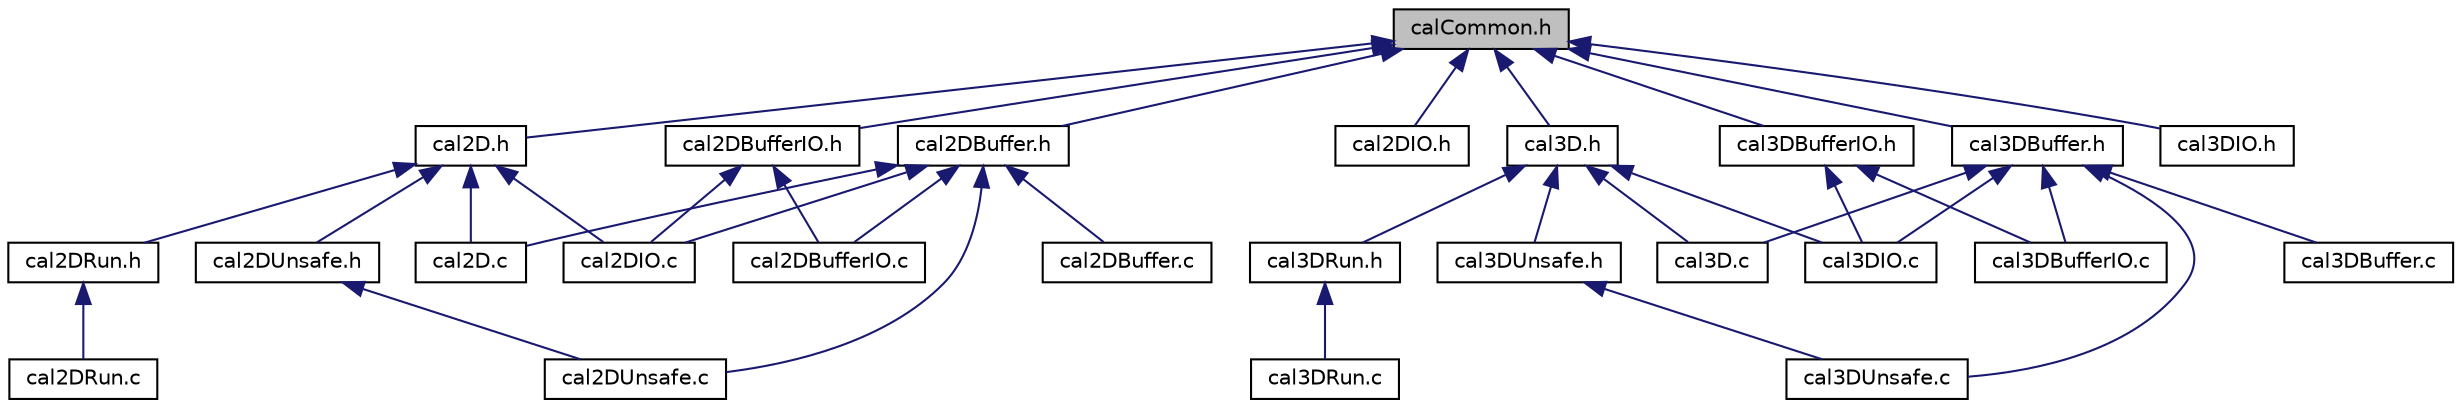 digraph "calCommon.h"
{
  edge [fontname="Helvetica",fontsize="10",labelfontname="Helvetica",labelfontsize="10"];
  node [fontname="Helvetica",fontsize="10",shape=record];
  Node1 [label="calCommon.h",height=0.2,width=0.4,color="black", fillcolor="grey75", style="filled" fontcolor="black"];
  Node1 -> Node2 [dir="back",color="midnightblue",fontsize="10",style="solid",fontname="Helvetica"];
  Node2 [label="cal2D.h",height=0.2,width=0.4,color="black", fillcolor="white", style="filled",URL="$cal2_d_8h.html"];
  Node2 -> Node3 [dir="back",color="midnightblue",fontsize="10",style="solid",fontname="Helvetica"];
  Node3 [label="cal2D.c",height=0.2,width=0.4,color="black", fillcolor="white", style="filled",URL="$cal2_d_8c.html"];
  Node2 -> Node4 [dir="back",color="midnightblue",fontsize="10",style="solid",fontname="Helvetica"];
  Node4 [label="cal2DIO.c",height=0.2,width=0.4,color="black", fillcolor="white", style="filled",URL="$cal2_d_i_o_8c.html"];
  Node2 -> Node5 [dir="back",color="midnightblue",fontsize="10",style="solid",fontname="Helvetica"];
  Node5 [label="cal2DRun.h",height=0.2,width=0.4,color="black", fillcolor="white", style="filled",URL="$cal2_d_run_8h.html"];
  Node5 -> Node6 [dir="back",color="midnightblue",fontsize="10",style="solid",fontname="Helvetica"];
  Node6 [label="cal2DRun.c",height=0.2,width=0.4,color="black", fillcolor="white", style="filled",URL="$cal2_d_run_8c.html"];
  Node2 -> Node7 [dir="back",color="midnightblue",fontsize="10",style="solid",fontname="Helvetica"];
  Node7 [label="cal2DUnsafe.h",height=0.2,width=0.4,color="black", fillcolor="white", style="filled",URL="$cal2_d_unsafe_8h.html"];
  Node7 -> Node8 [dir="back",color="midnightblue",fontsize="10",style="solid",fontname="Helvetica"];
  Node8 [label="cal2DUnsafe.c",height=0.2,width=0.4,color="black", fillcolor="white", style="filled",URL="$cal2_d_unsafe_8c.html"];
  Node1 -> Node9 [dir="back",color="midnightblue",fontsize="10",style="solid",fontname="Helvetica"];
  Node9 [label="cal2DBuffer.h",height=0.2,width=0.4,color="black", fillcolor="white", style="filled",URL="$cal2_d_buffer_8h.html"];
  Node9 -> Node3 [dir="back",color="midnightblue",fontsize="10",style="solid",fontname="Helvetica"];
  Node9 -> Node10 [dir="back",color="midnightblue",fontsize="10",style="solid",fontname="Helvetica"];
  Node10 [label="cal2DBuffer.c",height=0.2,width=0.4,color="black", fillcolor="white", style="filled",URL="$cal2_d_buffer_8c.html"];
  Node9 -> Node11 [dir="back",color="midnightblue",fontsize="10",style="solid",fontname="Helvetica"];
  Node11 [label="cal2DBufferIO.c",height=0.2,width=0.4,color="black", fillcolor="white", style="filled",URL="$cal2_d_buffer_i_o_8c.html"];
  Node9 -> Node4 [dir="back",color="midnightblue",fontsize="10",style="solid",fontname="Helvetica"];
  Node9 -> Node8 [dir="back",color="midnightblue",fontsize="10",style="solid",fontname="Helvetica"];
  Node1 -> Node12 [dir="back",color="midnightblue",fontsize="10",style="solid",fontname="Helvetica"];
  Node12 [label="cal2DBufferIO.h",height=0.2,width=0.4,color="black", fillcolor="white", style="filled",URL="$cal2_d_buffer_i_o_8h.html"];
  Node12 -> Node11 [dir="back",color="midnightblue",fontsize="10",style="solid",fontname="Helvetica"];
  Node12 -> Node4 [dir="back",color="midnightblue",fontsize="10",style="solid",fontname="Helvetica"];
  Node1 -> Node13 [dir="back",color="midnightblue",fontsize="10",style="solid",fontname="Helvetica"];
  Node13 [label="cal2DIO.h",height=0.2,width=0.4,color="black", fillcolor="white", style="filled",URL="$cal2_d_i_o_8h.html"];
  Node1 -> Node14 [dir="back",color="midnightblue",fontsize="10",style="solid",fontname="Helvetica"];
  Node14 [label="cal3D.h",height=0.2,width=0.4,color="black", fillcolor="white", style="filled",URL="$cal3_d_8h.html"];
  Node14 -> Node15 [dir="back",color="midnightblue",fontsize="10",style="solid",fontname="Helvetica"];
  Node15 [label="cal3D.c",height=0.2,width=0.4,color="black", fillcolor="white", style="filled",URL="$cal3_d_8c.html"];
  Node14 -> Node16 [dir="back",color="midnightblue",fontsize="10",style="solid",fontname="Helvetica"];
  Node16 [label="cal3DIO.c",height=0.2,width=0.4,color="black", fillcolor="white", style="filled",URL="$cal3_d_i_o_8c.html"];
  Node14 -> Node17 [dir="back",color="midnightblue",fontsize="10",style="solid",fontname="Helvetica"];
  Node17 [label="cal3DRun.h",height=0.2,width=0.4,color="black", fillcolor="white", style="filled",URL="$cal3_d_run_8h.html"];
  Node17 -> Node18 [dir="back",color="midnightblue",fontsize="10",style="solid",fontname="Helvetica"];
  Node18 [label="cal3DRun.c",height=0.2,width=0.4,color="black", fillcolor="white", style="filled",URL="$cal3_d_run_8c.html"];
  Node14 -> Node19 [dir="back",color="midnightblue",fontsize="10",style="solid",fontname="Helvetica"];
  Node19 [label="cal3DUnsafe.h",height=0.2,width=0.4,color="black", fillcolor="white", style="filled",URL="$cal3_d_unsafe_8h.html"];
  Node19 -> Node20 [dir="back",color="midnightblue",fontsize="10",style="solid",fontname="Helvetica"];
  Node20 [label="cal3DUnsafe.c",height=0.2,width=0.4,color="black", fillcolor="white", style="filled",URL="$cal3_d_unsafe_8c.html"];
  Node1 -> Node21 [dir="back",color="midnightblue",fontsize="10",style="solid",fontname="Helvetica"];
  Node21 [label="cal3DBuffer.h",height=0.2,width=0.4,color="black", fillcolor="white", style="filled",URL="$cal3_d_buffer_8h.html"];
  Node21 -> Node15 [dir="back",color="midnightblue",fontsize="10",style="solid",fontname="Helvetica"];
  Node21 -> Node22 [dir="back",color="midnightblue",fontsize="10",style="solid",fontname="Helvetica"];
  Node22 [label="cal3DBuffer.c",height=0.2,width=0.4,color="black", fillcolor="white", style="filled",URL="$cal3_d_buffer_8c.html"];
  Node21 -> Node23 [dir="back",color="midnightblue",fontsize="10",style="solid",fontname="Helvetica"];
  Node23 [label="cal3DBufferIO.c",height=0.2,width=0.4,color="black", fillcolor="white", style="filled",URL="$cal3_d_buffer_i_o_8c.html"];
  Node21 -> Node16 [dir="back",color="midnightblue",fontsize="10",style="solid",fontname="Helvetica"];
  Node21 -> Node20 [dir="back",color="midnightblue",fontsize="10",style="solid",fontname="Helvetica"];
  Node1 -> Node24 [dir="back",color="midnightblue",fontsize="10",style="solid",fontname="Helvetica"];
  Node24 [label="cal3DBufferIO.h",height=0.2,width=0.4,color="black", fillcolor="white", style="filled",URL="$cal3_d_buffer_i_o_8h.html"];
  Node24 -> Node23 [dir="back",color="midnightblue",fontsize="10",style="solid",fontname="Helvetica"];
  Node24 -> Node16 [dir="back",color="midnightblue",fontsize="10",style="solid",fontname="Helvetica"];
  Node1 -> Node25 [dir="back",color="midnightblue",fontsize="10",style="solid",fontname="Helvetica"];
  Node25 [label="cal3DIO.h",height=0.2,width=0.4,color="black", fillcolor="white", style="filled",URL="$cal3_d_i_o_8h.html"];
}
